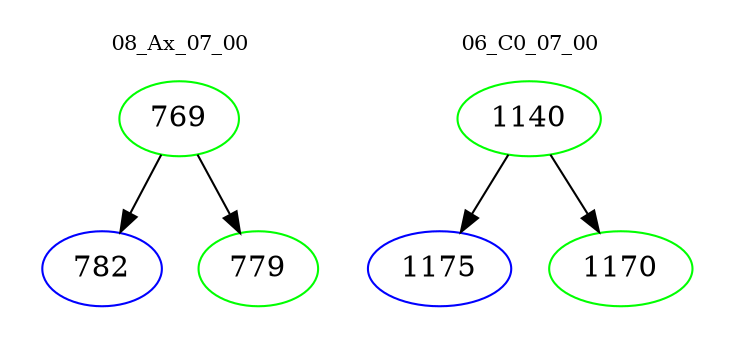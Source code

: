 digraph{
subgraph cluster_0 {
color = white
label = "08_Ax_07_00";
fontsize=10;
T0_769 [label="769", color="green"]
T0_769 -> T0_782 [color="black"]
T0_782 [label="782", color="blue"]
T0_769 -> T0_779 [color="black"]
T0_779 [label="779", color="green"]
}
subgraph cluster_1 {
color = white
label = "06_C0_07_00";
fontsize=10;
T1_1140 [label="1140", color="green"]
T1_1140 -> T1_1175 [color="black"]
T1_1175 [label="1175", color="blue"]
T1_1140 -> T1_1170 [color="black"]
T1_1170 [label="1170", color="green"]
}
}
